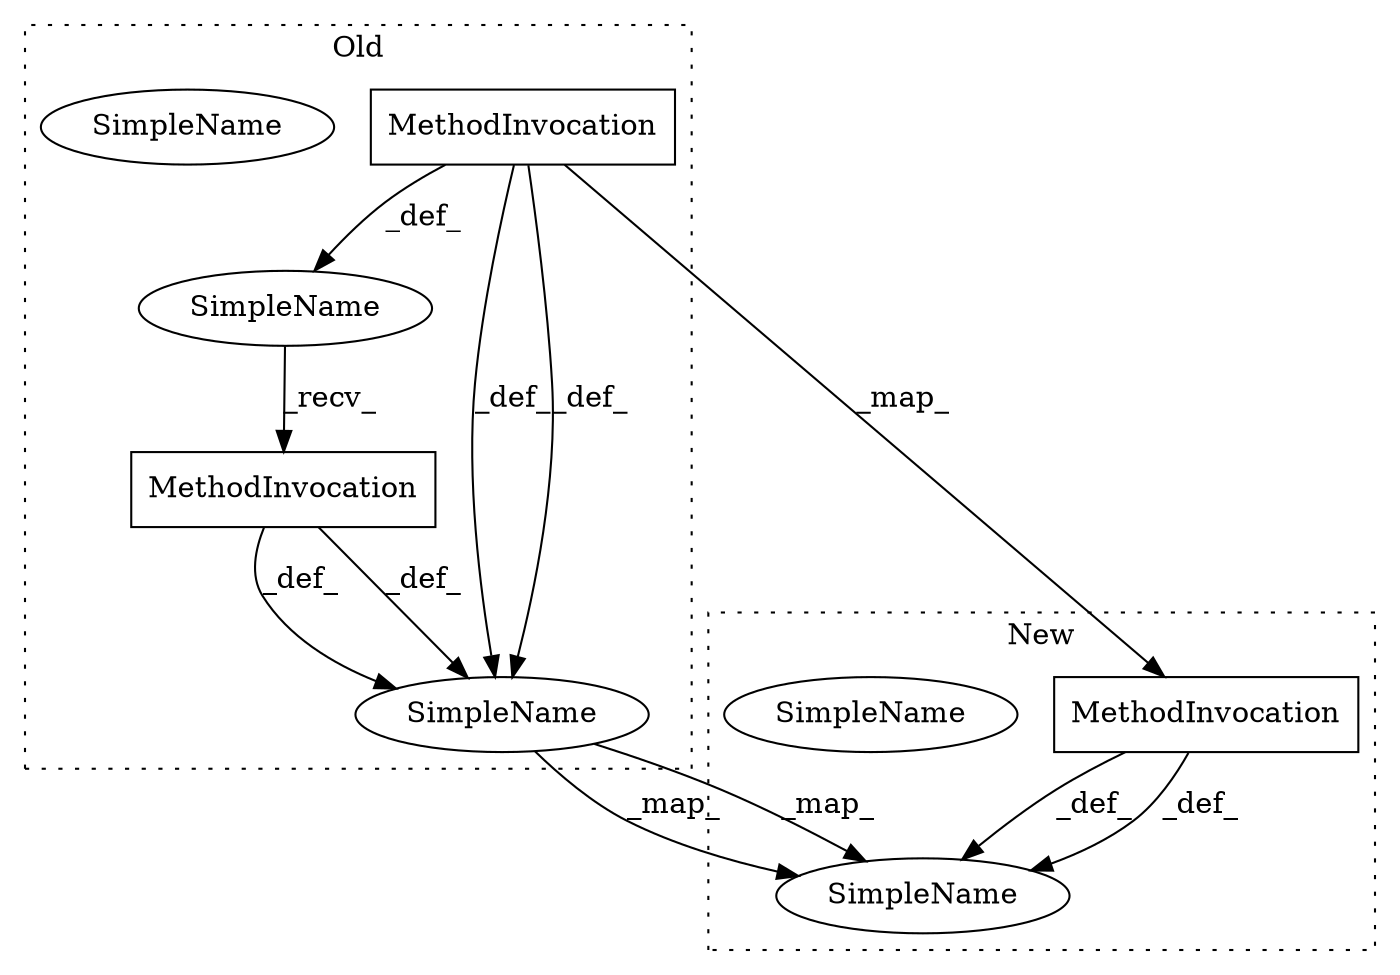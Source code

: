 digraph G {
subgraph cluster0 {
1 [label="MethodInvocation" a="32" s="5375,5394" l="14,1" shape="box"];
3 [label="MethodInvocation" a="32" s="5396,5407" l="6,1" shape="box"];
4 [label="SimpleName" a="42" s="5726" l="1" shape="ellipse"];
7 [label="SimpleName" a="42" s="" l="" shape="ellipse"];
8 [label="SimpleName" a="42" s="5726" l="1" shape="ellipse"];
label = "Old";
style="dotted";
}
subgraph cluster1 {
2 [label="MethodInvocation" a="32" s="4924,4948" l="14,1" shape="box"];
5 [label="SimpleName" a="42" s="5102" l="1" shape="ellipse"];
6 [label="SimpleName" a="42" s="5102" l="1" shape="ellipse"];
label = "New";
style="dotted";
}
1 -> 2 [label="_map_"];
1 -> 8 [label="_def_"];
1 -> 7 [label="_def_"];
1 -> 8 [label="_def_"];
2 -> 6 [label="_def_"];
2 -> 6 [label="_def_"];
3 -> 8 [label="_def_"];
3 -> 8 [label="_def_"];
7 -> 3 [label="_recv_"];
8 -> 6 [label="_map_"];
8 -> 6 [label="_map_"];
}